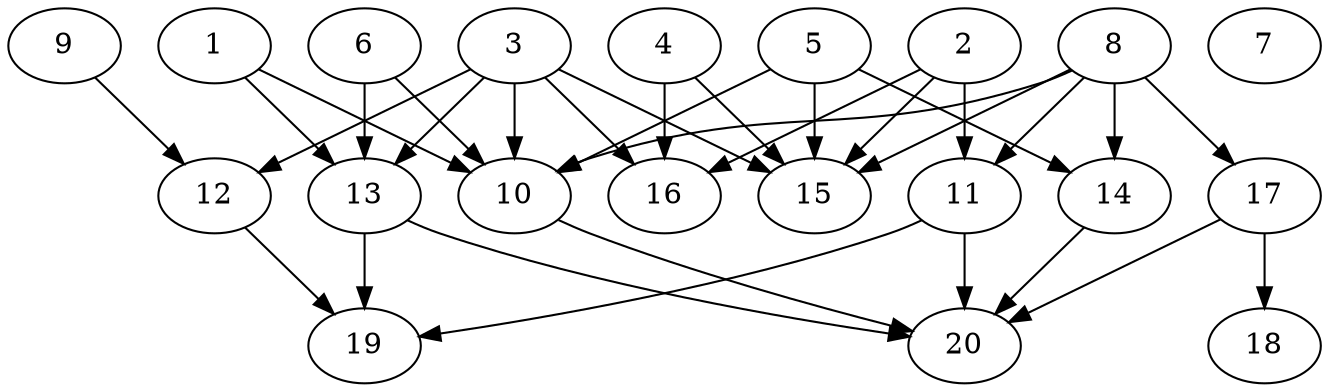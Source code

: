 // DAG automatically generated by daggen at Thu Oct  3 13:58:42 2019
// ./daggen --dot -n 20 --ccr 0.4 --fat 0.7 --regular 0.7 --density 0.6 --mindata 5242880 --maxdata 52428800 
digraph G {
  1 [size="118673920", alpha="0.14", expect_size="47469568"] 
  1 -> 10 [size ="47469568"]
  1 -> 13 [size ="47469568"]
  2 [size="13125120", alpha="0.12", expect_size="5250048"] 
  2 -> 11 [size ="5250048"]
  2 -> 15 [size ="5250048"]
  2 -> 16 [size ="5250048"]
  3 [size="69248000", alpha="0.13", expect_size="27699200"] 
  3 -> 10 [size ="27699200"]
  3 -> 12 [size ="27699200"]
  3 -> 13 [size ="27699200"]
  3 -> 15 [size ="27699200"]
  3 -> 16 [size ="27699200"]
  4 [size="112688640", alpha="0.13", expect_size="45075456"] 
  4 -> 15 [size ="45075456"]
  4 -> 16 [size ="45075456"]
  5 [size="76083200", alpha="0.17", expect_size="30433280"] 
  5 -> 10 [size ="30433280"]
  5 -> 14 [size ="30433280"]
  5 -> 15 [size ="30433280"]
  6 [size="43379200", alpha="0.09", expect_size="17351680"] 
  6 -> 10 [size ="17351680"]
  6 -> 13 [size ="17351680"]
  7 [size="38963200", alpha="0.02", expect_size="15585280"] 
  8 [size="99010560", alpha="0.12", expect_size="39604224"] 
  8 -> 10 [size ="39604224"]
  8 -> 11 [size ="39604224"]
  8 -> 14 [size ="39604224"]
  8 -> 15 [size ="39604224"]
  8 -> 17 [size ="39604224"]
  9 [size="24901120", alpha="0.05", expect_size="9960448"] 
  9 -> 12 [size ="9960448"]
  10 [size="58920960", alpha="0.17", expect_size="23568384"] 
  10 -> 20 [size ="23568384"]
  11 [size="38814720", alpha="0.10", expect_size="15525888"] 
  11 -> 19 [size ="15525888"]
  11 -> 20 [size ="15525888"]
  12 [size="122693120", alpha="0.05", expect_size="49077248"] 
  12 -> 19 [size ="49077248"]
  13 [size="74872320", alpha="0.18", expect_size="29948928"] 
  13 -> 19 [size ="29948928"]
  13 -> 20 [size ="29948928"]
  14 [size="35330560", alpha="0.01", expect_size="14132224"] 
  14 -> 20 [size ="14132224"]
  15 [size="114608640", alpha="0.10", expect_size="45843456"] 
  16 [size="97802240", alpha="0.04", expect_size="39120896"] 
  17 [size="35660800", alpha="0.11", expect_size="14264320"] 
  17 -> 18 [size ="14264320"]
  17 -> 20 [size ="14264320"]
  18 [size="50204160", alpha="0.09", expect_size="20081664"] 
  19 [size="121272320", alpha="0.18", expect_size="48508928"] 
  20 [size="34339840", alpha="0.00", expect_size="13735936"] 
}
